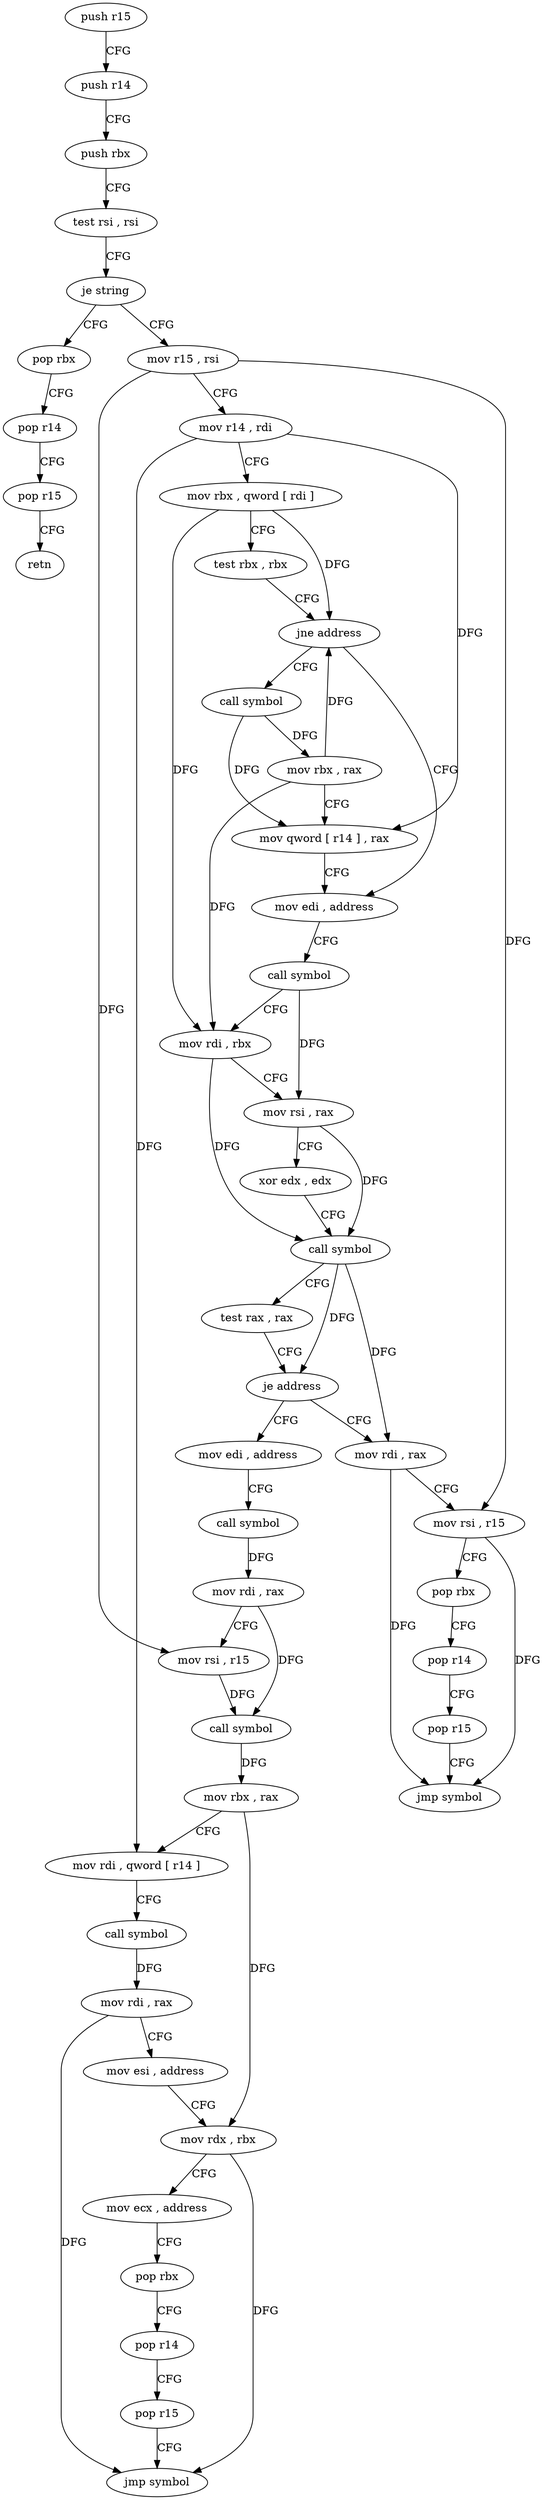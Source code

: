 digraph "func" {
"85824" [label = "push r15" ]
"85826" [label = "push r14" ]
"85828" [label = "push rbx" ]
"85829" [label = "test rsi , rsi" ]
"85832" [label = "je string" ]
"85903" [label = "pop rbx" ]
"85834" [label = "mov r15 , rsi" ]
"85904" [label = "pop r14" ]
"85906" [label = "pop r15" ]
"85908" [label = "retn" ]
"85837" [label = "mov r14 , rdi" ]
"85840" [label = "mov rbx , qword [ rdi ]" ]
"85843" [label = "test rbx , rbx" ]
"85846" [label = "jne address" ]
"85859" [label = "mov edi , address" ]
"85848" [label = "call symbol" ]
"85864" [label = "call symbol" ]
"85869" [label = "mov rdi , rbx" ]
"85872" [label = "mov rsi , rax" ]
"85875" [label = "xor edx , edx" ]
"85877" [label = "call symbol" ]
"85882" [label = "test rax , rax" ]
"85885" [label = "je address" ]
"85909" [label = "mov edi , address" ]
"85887" [label = "mov rdi , rax" ]
"85853" [label = "mov rbx , rax" ]
"85856" [label = "mov qword [ r14 ] , rax" ]
"85914" [label = "call symbol" ]
"85919" [label = "mov rdi , rax" ]
"85922" [label = "mov rsi , r15" ]
"85925" [label = "call symbol" ]
"85930" [label = "mov rbx , rax" ]
"85933" [label = "mov rdi , qword [ r14 ]" ]
"85936" [label = "call symbol" ]
"85941" [label = "mov rdi , rax" ]
"85944" [label = "mov esi , address" ]
"85949" [label = "mov rdx , rbx" ]
"85952" [label = "mov ecx , address" ]
"85957" [label = "pop rbx" ]
"85958" [label = "pop r14" ]
"85960" [label = "pop r15" ]
"85962" [label = "jmp symbol" ]
"85890" [label = "mov rsi , r15" ]
"85893" [label = "pop rbx" ]
"85894" [label = "pop r14" ]
"85896" [label = "pop r15" ]
"85898" [label = "jmp symbol" ]
"85824" -> "85826" [ label = "CFG" ]
"85826" -> "85828" [ label = "CFG" ]
"85828" -> "85829" [ label = "CFG" ]
"85829" -> "85832" [ label = "CFG" ]
"85832" -> "85903" [ label = "CFG" ]
"85832" -> "85834" [ label = "CFG" ]
"85903" -> "85904" [ label = "CFG" ]
"85834" -> "85837" [ label = "CFG" ]
"85834" -> "85922" [ label = "DFG" ]
"85834" -> "85890" [ label = "DFG" ]
"85904" -> "85906" [ label = "CFG" ]
"85906" -> "85908" [ label = "CFG" ]
"85837" -> "85840" [ label = "CFG" ]
"85837" -> "85856" [ label = "DFG" ]
"85837" -> "85933" [ label = "DFG" ]
"85840" -> "85843" [ label = "CFG" ]
"85840" -> "85846" [ label = "DFG" ]
"85840" -> "85869" [ label = "DFG" ]
"85843" -> "85846" [ label = "CFG" ]
"85846" -> "85859" [ label = "CFG" ]
"85846" -> "85848" [ label = "CFG" ]
"85859" -> "85864" [ label = "CFG" ]
"85848" -> "85853" [ label = "DFG" ]
"85848" -> "85856" [ label = "DFG" ]
"85864" -> "85869" [ label = "CFG" ]
"85864" -> "85872" [ label = "DFG" ]
"85869" -> "85872" [ label = "CFG" ]
"85869" -> "85877" [ label = "DFG" ]
"85872" -> "85875" [ label = "CFG" ]
"85872" -> "85877" [ label = "DFG" ]
"85875" -> "85877" [ label = "CFG" ]
"85877" -> "85882" [ label = "CFG" ]
"85877" -> "85885" [ label = "DFG" ]
"85877" -> "85887" [ label = "DFG" ]
"85882" -> "85885" [ label = "CFG" ]
"85885" -> "85909" [ label = "CFG" ]
"85885" -> "85887" [ label = "CFG" ]
"85909" -> "85914" [ label = "CFG" ]
"85887" -> "85890" [ label = "CFG" ]
"85887" -> "85898" [ label = "DFG" ]
"85853" -> "85856" [ label = "CFG" ]
"85853" -> "85846" [ label = "DFG" ]
"85853" -> "85869" [ label = "DFG" ]
"85856" -> "85859" [ label = "CFG" ]
"85914" -> "85919" [ label = "DFG" ]
"85919" -> "85922" [ label = "CFG" ]
"85919" -> "85925" [ label = "DFG" ]
"85922" -> "85925" [ label = "DFG" ]
"85925" -> "85930" [ label = "DFG" ]
"85930" -> "85933" [ label = "CFG" ]
"85930" -> "85949" [ label = "DFG" ]
"85933" -> "85936" [ label = "CFG" ]
"85936" -> "85941" [ label = "DFG" ]
"85941" -> "85944" [ label = "CFG" ]
"85941" -> "85962" [ label = "DFG" ]
"85944" -> "85949" [ label = "CFG" ]
"85949" -> "85952" [ label = "CFG" ]
"85949" -> "85962" [ label = "DFG" ]
"85952" -> "85957" [ label = "CFG" ]
"85957" -> "85958" [ label = "CFG" ]
"85958" -> "85960" [ label = "CFG" ]
"85960" -> "85962" [ label = "CFG" ]
"85890" -> "85893" [ label = "CFG" ]
"85890" -> "85898" [ label = "DFG" ]
"85893" -> "85894" [ label = "CFG" ]
"85894" -> "85896" [ label = "CFG" ]
"85896" -> "85898" [ label = "CFG" ]
}
